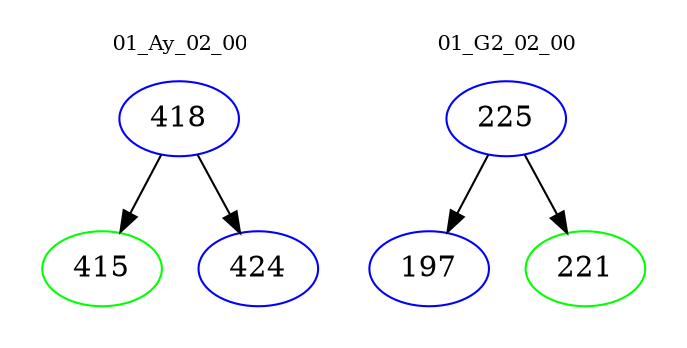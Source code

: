 digraph{
subgraph cluster_0 {
color = white
label = "01_Ay_02_00";
fontsize=10;
T0_418 [label="418", color="blue"]
T0_418 -> T0_415 [color="black"]
T0_415 [label="415", color="green"]
T0_418 -> T0_424 [color="black"]
T0_424 [label="424", color="blue"]
}
subgraph cluster_1 {
color = white
label = "01_G2_02_00";
fontsize=10;
T1_225 [label="225", color="blue"]
T1_225 -> T1_197 [color="black"]
T1_197 [label="197", color="blue"]
T1_225 -> T1_221 [color="black"]
T1_221 [label="221", color="green"]
}
}
